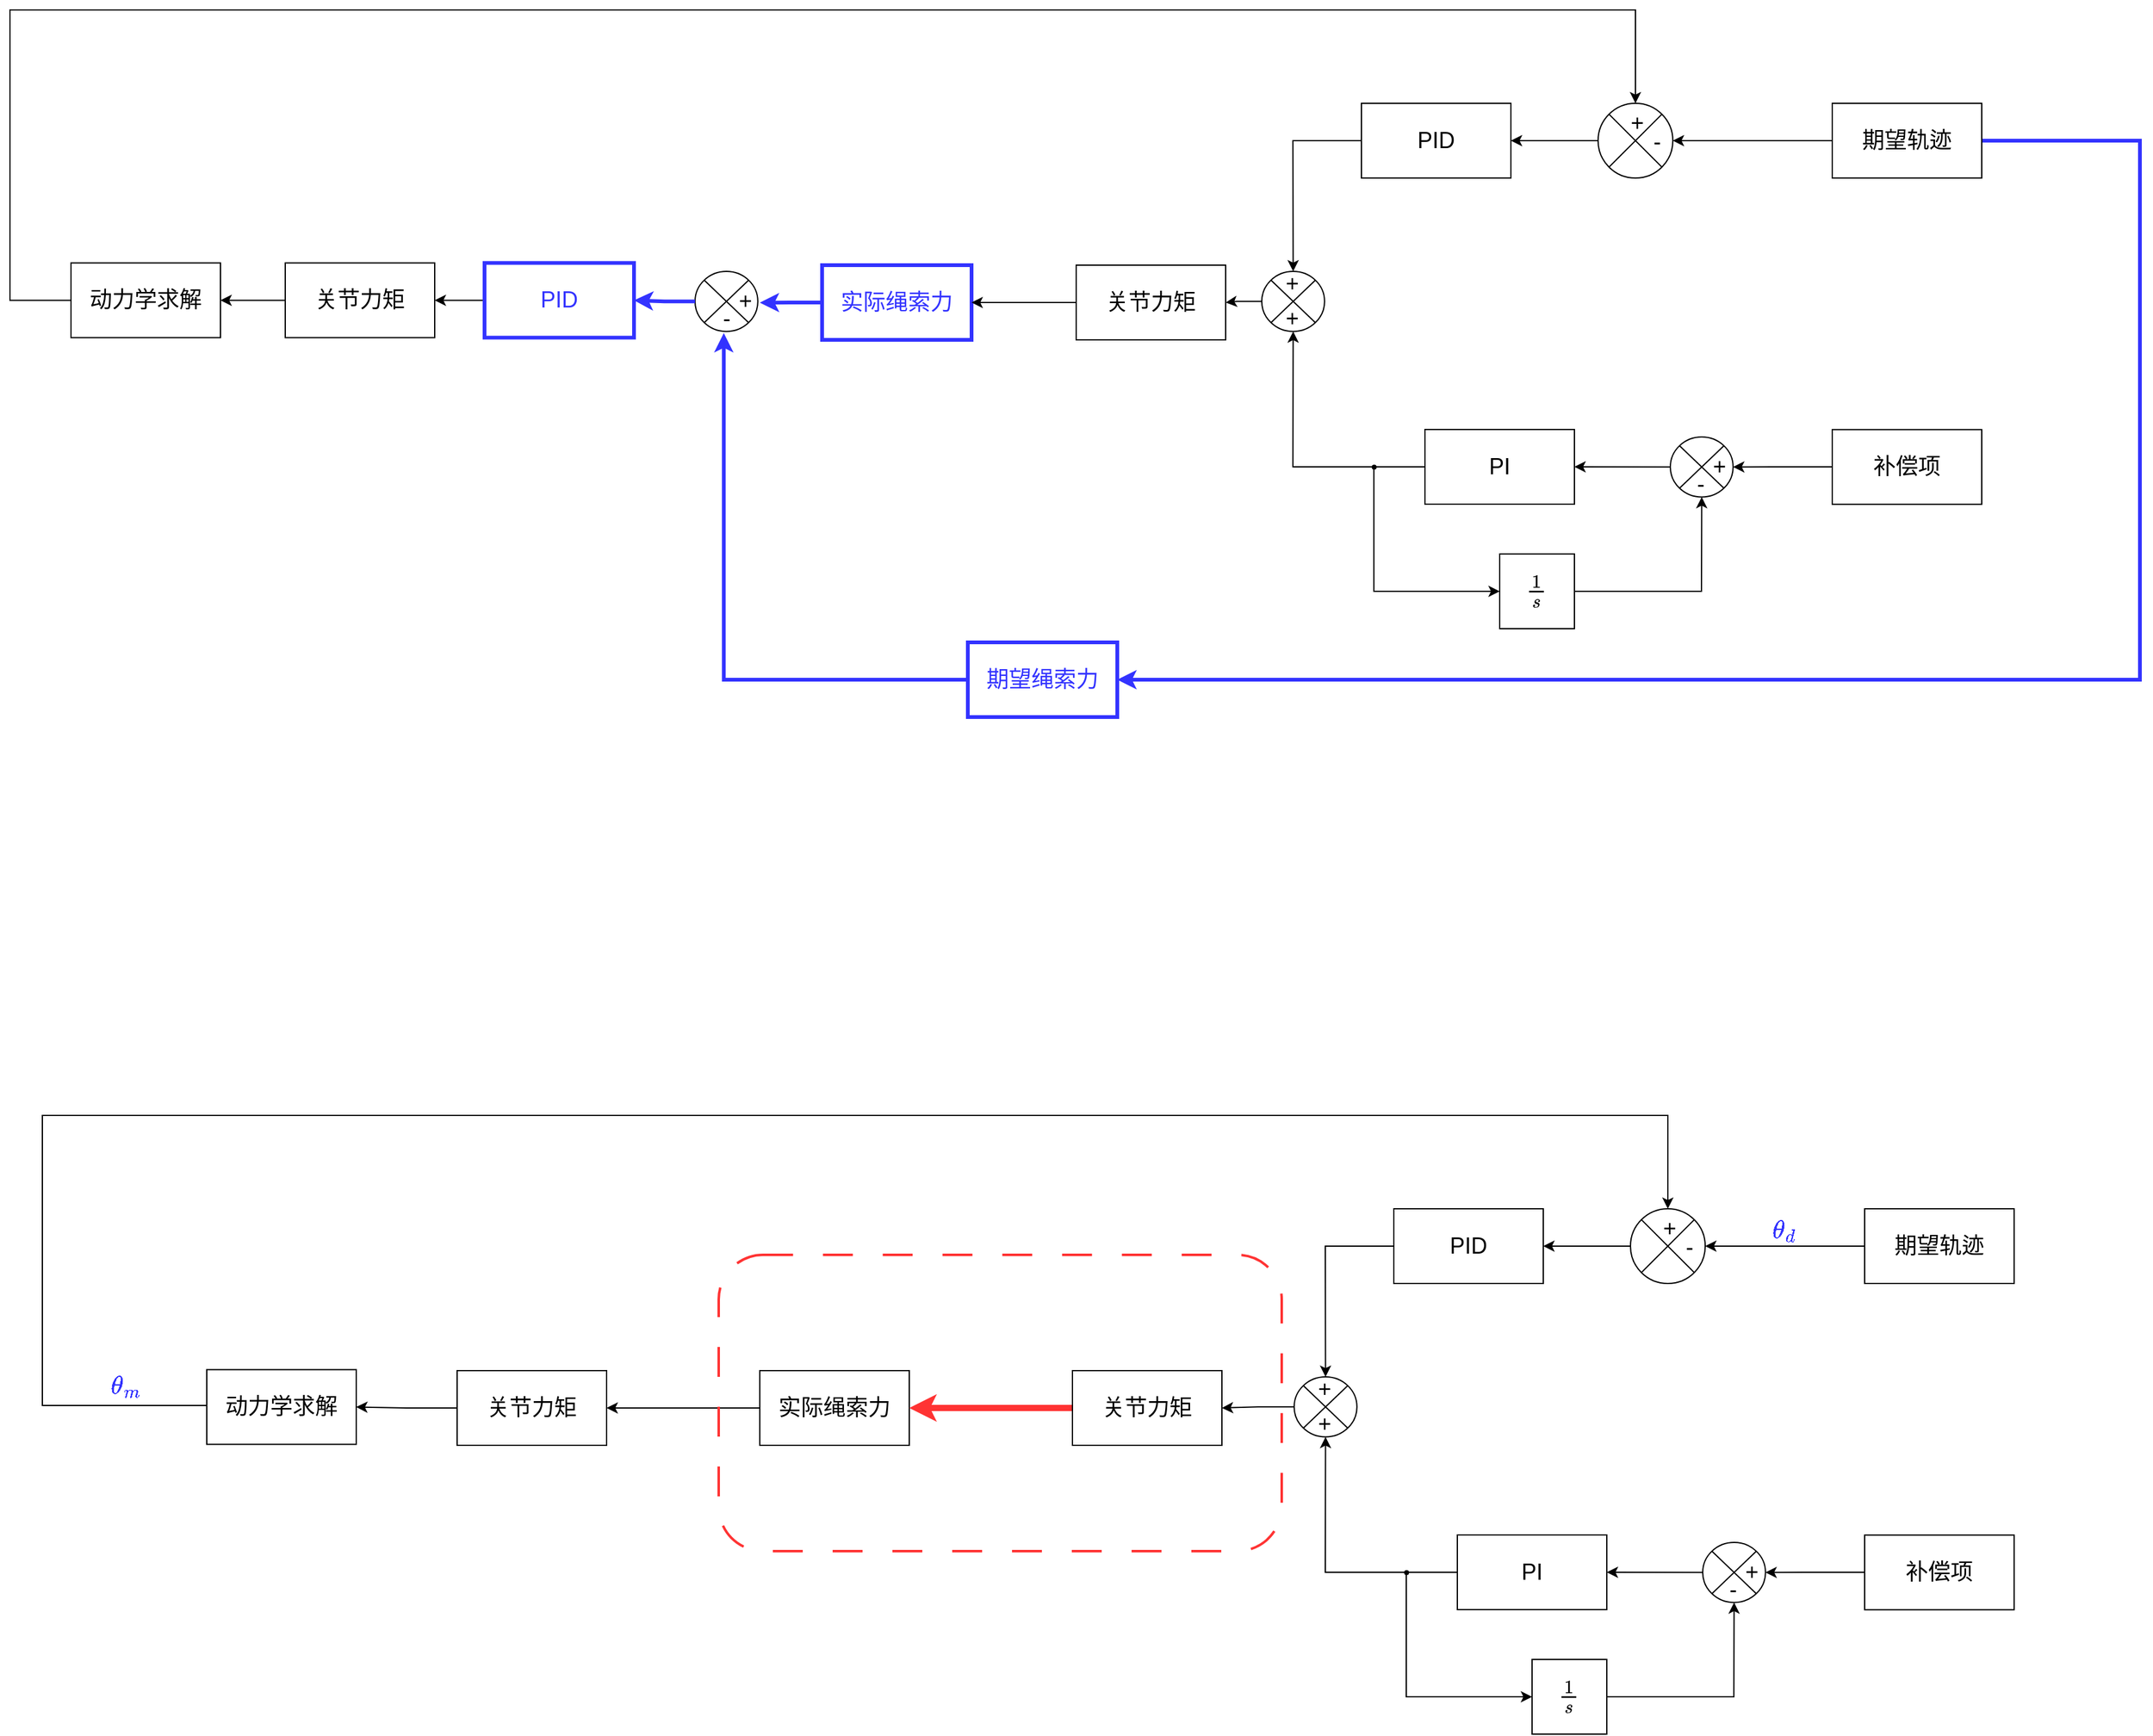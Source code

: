 <mxfile version="20.8.10" type="device"><diagram name="第 1 页" id="jmLpz-qUE9kTJS6fZoGb"><mxGraphModel dx="1982" dy="2177" grid="0" gridSize="10" guides="1" tooltips="1" connect="1" arrows="1" fold="1" page="0" pageScale="1" pageWidth="1654" pageHeight="1169" math="1" shadow="0"><root><mxCell id="0"/><mxCell id="1" parent="0"/><mxCell id="cVwYj4bL64nmOXNHaPAQ-2" value="补偿项" style="whiteSpace=wrap;html=1;fontSize=18;labelBackgroundColor=none;labelBorderColor=none;direction=east;" vertex="1" parent="1"><mxGeometry x="1960" y="642.11" width="120" height="60" as="geometry"/></mxCell><mxCell id="cVwYj4bL64nmOXNHaPAQ-5" value="PI" style="whiteSpace=wrap;html=1;fontSize=18;labelBackgroundColor=none;labelBorderColor=none;strokeOpacity=100;fillOpacity=100;direction=east;" vertex="1" parent="1"><mxGeometry x="1633" y="642" width="120" height="60" as="geometry"/></mxCell><mxCell id="cVwYj4bL64nmOXNHaPAQ-7" value="&lt;svg style=&quot;vertical-align: -0.797ex;&quot; xmlns:xlink=&quot;http://www.w3.org/1999/xlink&quot; viewBox=&quot;0 -864.9 793.6 1217&quot; role=&quot;img&quot; height=&quot;2.753ex&quot; width=&quot;1.795ex&quot; xmlns=&quot;http://www.w3.org/2000/svg&quot;&gt;&lt;defs&gt;&lt;path d=&quot;M213 578L200 573Q186 568 160 563T102 556H83V602H102Q149 604 189 617T245 641T273 663Q275 666 285 666Q294 666 302 660V361L303 61Q310 54 315 52T339 48T401 46H427V0H416Q395 3 257 3Q121 3 100 0H88V46H114Q136 46 152 46T177 47T193 50T201 52T207 57T213 61V578Z&quot; id=&quot;MJX-2-TEX-N-31&quot;&gt;&lt;/path&gt;&lt;path d=&quot;M131 289Q131 321 147 354T203 415T300 442Q362 442 390 415T419 355Q419 323 402 308T364 292Q351 292 340 300T328 326Q328 342 337 354T354 372T367 378Q368 378 368 379Q368 382 361 388T336 399T297 405Q249 405 227 379T204 326Q204 301 223 291T278 274T330 259Q396 230 396 163Q396 135 385 107T352 51T289 7T195 -10Q118 -10 86 19T53 87Q53 126 74 143T118 160Q133 160 146 151T160 120Q160 94 142 76T111 58Q109 57 108 57T107 55Q108 52 115 47T146 34T201 27Q237 27 263 38T301 66T318 97T323 122Q323 150 302 164T254 181T195 196T148 231Q131 256 131 289Z&quot; id=&quot;MJX-2-TEX-I-1D460&quot;&gt;&lt;/path&gt;&lt;/defs&gt;&lt;g transform=&quot;scale(1,-1)&quot; stroke-width=&quot;0&quot; fill=&quot;currentColor&quot; stroke=&quot;currentColor&quot;&gt;&lt;g data-mml-node=&quot;math&quot;&gt;&lt;g data-mml-node=&quot;mfrac&quot;&gt;&lt;g transform=&quot;translate(220,394) scale(0.707)&quot; data-mml-node=&quot;mn&quot;&gt;&lt;use xlink:href=&quot;#MJX-2-TEX-N-31&quot; data-c=&quot;31&quot;&gt;&lt;/use&gt;&lt;/g&gt;&lt;g transform=&quot;translate(231,-345) scale(0.707)&quot; data-mml-node=&quot;mi&quot;&gt;&lt;use xlink:href=&quot;#MJX-2-TEX-I-1D460&quot; data-c=&quot;1D460&quot;&gt;&lt;/use&gt;&lt;/g&gt;&lt;rect y=&quot;220&quot; x=&quot;120&quot; height=&quot;60&quot; width=&quot;553.6&quot;&gt;&lt;/rect&gt;&lt;/g&gt;&lt;/g&gt;&lt;/g&gt;&lt;/svg&gt;" style="whiteSpace=wrap;html=1;fontSize=18;labelBackgroundColor=none;labelBorderColor=none;strokeOpacity=100;fillOpacity=100;direction=east;" vertex="1" parent="1"><mxGeometry x="1693" y="742" width="60" height="60" as="geometry"/></mxCell><mxCell id="cVwYj4bL64nmOXNHaPAQ-9" style="edgeStyle=none;rounded=0;jumpStyle=arc;orthogonalLoop=1;jettySize=auto;html=1;entryX=0;entryY=0.5;entryDx=0;entryDy=0;strokeColor=default;fontSize=18;endArrow=classic;endFill=1;endSize=6;exitX=0.532;exitY=0.574;exitDx=0;exitDy=0;exitPerimeter=0;" edge="1" parent="1" source="cVwYj4bL64nmOXNHaPAQ-10" target="cVwYj4bL64nmOXNHaPAQ-7"><mxGeometry relative="1" as="geometry"><mxPoint x="1713" y="672" as="sourcePoint"/><Array as="points"><mxPoint x="1592" y="772"/></Array></mxGeometry></mxCell><mxCell id="cVwYj4bL64nmOXNHaPAQ-10" value="" style="shape=waypoint;sketch=0;fillStyle=solid;size=6;pointerEvents=1;points=[];fillColor=none;resizable=0;rotatable=0;perimeter=centerPerimeter;snapToPoint=1;labelBackgroundColor=none;labelBorderColor=none;strokeWidth=0;fontSize=18;" vertex="1" parent="1"><mxGeometry x="1572" y="652" width="40" height="40" as="geometry"/></mxCell><mxCell id="cVwYj4bL64nmOXNHaPAQ-11" value="" style="edgeStyle=none;rounded=0;jumpStyle=arc;orthogonalLoop=1;jettySize=auto;html=1;strokeColor=default;fontSize=18;endArrow=none;endFill=1;endSize=6;exitX=0;exitY=0.5;exitDx=0;exitDy=0;" edge="1" parent="1" source="cVwYj4bL64nmOXNHaPAQ-5" target="cVwYj4bL64nmOXNHaPAQ-10"><mxGeometry relative="1" as="geometry"><mxPoint x="1793" y="672" as="sourcePoint"/><mxPoint x="1653" y="582" as="targetPoint"/><Array as="points"/></mxGeometry></mxCell><mxCell id="cVwYj4bL64nmOXNHaPAQ-13" value="PID" style="whiteSpace=wrap;html=1;fontSize=18;labelBackgroundColor=none;labelBorderColor=none;strokeOpacity=100;fillOpacity=100;direction=east;" vertex="1" parent="1"><mxGeometry x="1582" y="380" width="120" height="60" as="geometry"/></mxCell><mxCell id="cVwYj4bL64nmOXNHaPAQ-14" value="" style="edgeStyle=none;rounded=0;jumpStyle=arc;orthogonalLoop=1;jettySize=auto;html=1;strokeColor=default;fontSize=18;endArrow=classic;endFill=1;endSize=6;" edge="1" parent="1" source="cVwYj4bL64nmOXNHaPAQ-15" target="cVwYj4bL64nmOXNHaPAQ-17"><mxGeometry relative="1" as="geometry"><Array as="points"><mxPoint x="1890" y="410"/></Array></mxGeometry></mxCell><mxCell id="cVwYj4bL64nmOXNHaPAQ-15" value="期望轨迹" style="rounded=0;whiteSpace=wrap;html=1;labelBackgroundColor=none;labelBorderColor=none;fontSize=18;strokeOpacity=100;fillOpacity=100;direction=east;" vertex="1" parent="1"><mxGeometry x="1960" y="380" width="120" height="60" as="geometry"/></mxCell><mxCell id="cVwYj4bL64nmOXNHaPAQ-16" value="" style="edgeStyle=none;rounded=0;jumpStyle=arc;orthogonalLoop=1;jettySize=auto;html=1;strokeColor=default;fontSize=18;endArrow=classic;endFill=1;endSize=6;" edge="1" parent="1" source="cVwYj4bL64nmOXNHaPAQ-17" target="cVwYj4bL64nmOXNHaPAQ-13"><mxGeometry relative="1" as="geometry"/></mxCell><mxCell id="cVwYj4bL64nmOXNHaPAQ-17" value="" style="shape=sumEllipse;perimeter=ellipsePerimeter;whiteSpace=wrap;html=1;backgroundOutline=1;labelBackgroundColor=none;labelBorderColor=none;fontSize=18;strokeOpacity=100;fillOpacity=100;direction=east;" vertex="1" parent="1"><mxGeometry x="1772" y="380" width="60" height="60" as="geometry"/></mxCell><mxCell id="cVwYj4bL64nmOXNHaPAQ-56" style="edgeStyle=orthogonalEdgeStyle;rounded=0;orthogonalLoop=1;jettySize=auto;html=1;entryX=0.5;entryY=0;entryDx=0;entryDy=0;" edge="1" parent="1" source="cVwYj4bL64nmOXNHaPAQ-18" target="cVwYj4bL64nmOXNHaPAQ-17"><mxGeometry relative="1" as="geometry"><Array as="points"><mxPoint x="497" y="538"/><mxPoint x="497" y="305"/><mxPoint x="1802" y="305"/></Array></mxGeometry></mxCell><mxCell id="cVwYj4bL64nmOXNHaPAQ-18" value="动力学求解" style="whiteSpace=wrap;html=1;fontSize=18;labelBackgroundColor=none;labelBorderColor=none;direction=east;" vertex="1" parent="1"><mxGeometry x="629" y="509.22" width="120" height="60" as="geometry"/></mxCell><mxCell id="cVwYj4bL64nmOXNHaPAQ-19" value="" style="group;direction=east;" vertex="1" connectable="0" parent="1"><mxGeometry x="1504" y="515" width="50.003" height="50" as="geometry"/></mxCell><mxCell id="cVwYj4bL64nmOXNHaPAQ-20" value="" style="group;direction=east;" vertex="1" connectable="0" parent="cVwYj4bL64nmOXNHaPAQ-19"><mxGeometry x="-2" y="-0.005" width="50.403" height="48.234" as="geometry"/></mxCell><mxCell id="cVwYj4bL64nmOXNHaPAQ-21" value="" style="shape=sumEllipse;perimeter=ellipsePerimeter;whiteSpace=wrap;html=1;backgroundOutline=1;labelBackgroundColor=none;labelBorderColor=none;fontSize=18;strokeOpacity=100;fillOpacity=100;direction=east;" vertex="1" parent="cVwYj4bL64nmOXNHaPAQ-20"><mxGeometry y="0.005" width="50.403" height="48.229" as="geometry"/></mxCell><mxCell id="cVwYj4bL64nmOXNHaPAQ-22" value="+" style="text;html=1;align=center;verticalAlign=middle;resizable=0;points=[];autosize=1;strokeColor=none;fillColor=none;fontSize=18;spacing=-5;strokeWidth=0;imageWidth=24;arcSize=1;strokeOpacity=10;resizeWidth=0;resizeHeight=0;" vertex="1" parent="cVwYj4bL64nmOXNHaPAQ-20"><mxGeometry x="14.204" y="28.23" width="20" height="20" as="geometry"/></mxCell><mxCell id="cVwYj4bL64nmOXNHaPAQ-23" value="+" style="text;html=1;align=center;verticalAlign=middle;resizable=0;points=[];autosize=1;strokeColor=none;fillColor=none;fontSize=18;spacing=-4;" vertex="1" parent="cVwYj4bL64nmOXNHaPAQ-20"><mxGeometry x="14.204" width="20" height="20" as="geometry"/></mxCell><mxCell id="cVwYj4bL64nmOXNHaPAQ-24" value="" style="group;direction=east;" vertex="1" connectable="0" parent="1"><mxGeometry x="1832" y="648" width="50.003" height="50" as="geometry"/></mxCell><mxCell id="cVwYj4bL64nmOXNHaPAQ-25" value="" style="group;direction=east;" vertex="1" connectable="0" parent="cVwYj4bL64nmOXNHaPAQ-24"><mxGeometry x="-2" y="-0.005" width="50.403" height="48.234" as="geometry"/></mxCell><mxCell id="cVwYj4bL64nmOXNHaPAQ-26" value="" style="shape=sumEllipse;perimeter=ellipsePerimeter;whiteSpace=wrap;html=1;backgroundOutline=1;labelBackgroundColor=none;labelBorderColor=none;fontSize=18;strokeOpacity=100;fillOpacity=100;direction=east;" vertex="1" parent="cVwYj4bL64nmOXNHaPAQ-25"><mxGeometry y="0.005" width="50.403" height="48.229" as="geometry"/></mxCell><mxCell id="cVwYj4bL64nmOXNHaPAQ-27" value="-" style="text;html=1;align=center;verticalAlign=middle;resizable=0;points=[];autosize=1;strokeColor=none;fillColor=none;fontSize=18;spacing=-5;strokeWidth=0;imageWidth=24;arcSize=1;strokeOpacity=10;resizeWidth=0;resizeHeight=0;" vertex="1" parent="cVwYj4bL64nmOXNHaPAQ-25"><mxGeometry x="14.204" y="28.23" width="20" height="20" as="geometry"/></mxCell><mxCell id="cVwYj4bL64nmOXNHaPAQ-28" value="+" style="text;html=1;align=center;verticalAlign=middle;resizable=0;points=[];autosize=1;strokeColor=none;fillColor=none;fontSize=18;spacing=-4;" vertex="1" parent="cVwYj4bL64nmOXNHaPAQ-25"><mxGeometry x="29.404" y="14.12" width="20" height="20" as="geometry"/></mxCell><mxCell id="cVwYj4bL64nmOXNHaPAQ-1" value="" style="edgeStyle=none;rounded=0;orthogonalLoop=1;jettySize=auto;html=1;strokeColor=default;fontSize=18;endArrow=classic;endFill=1;endSize=6;entryX=1;entryY=0.5;entryDx=0;entryDy=0;" edge="1" parent="1" source="cVwYj4bL64nmOXNHaPAQ-2" target="cVwYj4bL64nmOXNHaPAQ-26"><mxGeometry relative="1" as="geometry"><mxPoint x="2022" y="682" as="targetPoint"/><Array as="points"><mxPoint x="1912" y="672"/></Array></mxGeometry></mxCell><mxCell id="cVwYj4bL64nmOXNHaPAQ-4" style="edgeStyle=none;rounded=0;jumpStyle=arc;orthogonalLoop=1;jettySize=auto;html=1;strokeColor=default;fontSize=18;endArrow=classic;endFill=1;endSize=6;startArrow=none;entryX=0.5;entryY=1;entryDx=0;entryDy=0;" edge="1" parent="1" source="cVwYj4bL64nmOXNHaPAQ-10" target="cVwYj4bL64nmOXNHaPAQ-21"><mxGeometry relative="1" as="geometry"><Array as="points"><mxPoint x="1527" y="672"/></Array><mxPoint x="1530" y="572" as="targetPoint"/></mxGeometry></mxCell><mxCell id="cVwYj4bL64nmOXNHaPAQ-6" style="edgeStyle=none;rounded=0;jumpStyle=arc;orthogonalLoop=1;jettySize=auto;html=1;strokeColor=default;fontSize=18;endArrow=classic;endFill=1;endSize=6;entryX=0.5;entryY=1;entryDx=0;entryDy=0;" edge="1" parent="1" source="cVwYj4bL64nmOXNHaPAQ-7" target="cVwYj4bL64nmOXNHaPAQ-26"><mxGeometry relative="1" as="geometry"><mxPoint x="1982" y="702" as="targetPoint"/><Array as="points"><mxPoint x="1855" y="772"/></Array></mxGeometry></mxCell><mxCell id="cVwYj4bL64nmOXNHaPAQ-12" style="edgeStyle=none;rounded=0;jumpStyle=arc;orthogonalLoop=1;jettySize=auto;html=1;entryX=0.5;entryY=0;entryDx=0;entryDy=0;strokeColor=default;fontSize=18;endArrow=classic;endFill=1;endSize=6;exitX=0;exitY=0.5;exitDx=0;exitDy=0;" edge="1" parent="1" source="cVwYj4bL64nmOXNHaPAQ-13" target="cVwYj4bL64nmOXNHaPAQ-21"><mxGeometry relative="1" as="geometry"><Array as="points"><mxPoint x="1527" y="410"/></Array><mxPoint x="1530" y="512" as="targetPoint"/></mxGeometry></mxCell><mxCell id="cVwYj4bL64nmOXNHaPAQ-3" value="" style="edgeStyle=none;rounded=0;orthogonalLoop=1;jettySize=auto;html=1;strokeColor=default;fontSize=18;endArrow=classic;endFill=1;endSize=6;entryX=1;entryY=0.5;entryDx=0;entryDy=0;exitX=0;exitY=0.5;exitDx=0;exitDy=0;" edge="1" parent="1" source="cVwYj4bL64nmOXNHaPAQ-26" target="cVwYj4bL64nmOXNHaPAQ-5"><mxGeometry relative="1" as="geometry"><mxPoint x="1993" y="672" as="targetPoint"/><mxPoint x="1963" y="672" as="sourcePoint"/></mxGeometry></mxCell><mxCell id="cVwYj4bL64nmOXNHaPAQ-121" style="edgeStyle=orthogonalEdgeStyle;rounded=0;orthogonalLoop=1;jettySize=auto;html=1;entryX=1;entryY=0.5;entryDx=0;entryDy=0;strokeColor=#000000;strokeWidth=1;fontColor=#3333FF;" edge="1" parent="1" source="cVwYj4bL64nmOXNHaPAQ-33" target="cVwYj4bL64nmOXNHaPAQ-45"><mxGeometry relative="1" as="geometry"/></mxCell><mxCell id="cVwYj4bL64nmOXNHaPAQ-33" value="实际绳索力" style="whiteSpace=wrap;html=1;fontSize=18;labelBackgroundColor=none;labelBorderColor=none;" vertex="1" parent="1"><mxGeometry x="1072.998" y="510.005" width="120" height="60" as="geometry"/></mxCell><mxCell id="cVwYj4bL64nmOXNHaPAQ-47" style="edgeStyle=orthogonalEdgeStyle;rounded=0;orthogonalLoop=1;jettySize=auto;html=1;exitX=0;exitY=0.5;exitDx=0;exitDy=0;entryX=1;entryY=0.5;entryDx=0;entryDy=0;" edge="1" parent="1" source="cVwYj4bL64nmOXNHaPAQ-45" target="cVwYj4bL64nmOXNHaPAQ-18"><mxGeometry relative="1" as="geometry"/></mxCell><mxCell id="cVwYj4bL64nmOXNHaPAQ-45" value="关节力矩" style="whiteSpace=wrap;html=1;fontSize=18;labelBackgroundColor=none;labelBorderColor=none;" vertex="1" parent="1"><mxGeometry x="830" y="510" width="120" height="60" as="geometry"/></mxCell><mxCell id="cVwYj4bL64nmOXNHaPAQ-58" value="-" style="text;html=1;align=center;verticalAlign=middle;resizable=0;points=[];autosize=1;strokeColor=none;fillColor=none;fontSize=18;spacing=-4;" vertex="1" parent="1"><mxGeometry x="1809.004" y="400.995" width="20" height="20" as="geometry"/></mxCell><mxCell id="cVwYj4bL64nmOXNHaPAQ-59" value="+" style="text;html=1;align=center;verticalAlign=middle;resizable=0;points=[];autosize=1;strokeColor=none;fillColor=none;fontSize=18;spacing=-4;" vertex="1" parent="1"><mxGeometry x="1794.004" y="384.995" width="17" height="22" as="geometry"/></mxCell><mxCell id="cVwYj4bL64nmOXNHaPAQ-62" style="edgeStyle=orthogonalEdgeStyle;rounded=0;orthogonalLoop=1;jettySize=auto;html=1;exitX=0;exitY=0.5;exitDx=0;exitDy=0;entryX=1;entryY=0.5;entryDx=0;entryDy=0;strokeColor=#FF3333;strokeWidth=5;" edge="1" parent="1" source="cVwYj4bL64nmOXNHaPAQ-60" target="cVwYj4bL64nmOXNHaPAQ-33"><mxGeometry relative="1" as="geometry"/></mxCell><mxCell id="cVwYj4bL64nmOXNHaPAQ-60" value="关节力矩" style="whiteSpace=wrap;html=1;fontSize=18;labelBackgroundColor=none;labelBorderColor=none;" vertex="1" parent="1"><mxGeometry x="1323.998" y="510.005" width="120" height="60" as="geometry"/></mxCell><mxCell id="cVwYj4bL64nmOXNHaPAQ-61" value="" style="edgeStyle=orthogonalEdgeStyle;rounded=0;orthogonalLoop=1;jettySize=auto;html=1;" edge="1" parent="1" source="cVwYj4bL64nmOXNHaPAQ-21" target="cVwYj4bL64nmOXNHaPAQ-60"><mxGeometry relative="1" as="geometry"/></mxCell><mxCell id="cVwYj4bL64nmOXNHaPAQ-67" value="" style="rounded=1;whiteSpace=wrap;html=1;fillColor=none;dashed=1;dashPattern=12 12;strokeColor=#FF3333;strokeWidth=2;" vertex="1" parent="1"><mxGeometry x="1040" y="417" width="452" height="238" as="geometry"/></mxCell><mxCell id="cVwYj4bL64nmOXNHaPAQ-69" value="补偿项" style="whiteSpace=wrap;html=1;fontSize=18;labelBackgroundColor=none;labelBorderColor=none;direction=east;" vertex="1" parent="1"><mxGeometry x="1934" y="-245.89" width="120" height="60" as="geometry"/></mxCell><mxCell id="cVwYj4bL64nmOXNHaPAQ-70" value="PI" style="whiteSpace=wrap;html=1;fontSize=18;labelBackgroundColor=none;labelBorderColor=none;strokeOpacity=100;fillOpacity=100;direction=east;" vertex="1" parent="1"><mxGeometry x="1607" y="-246" width="120" height="60" as="geometry"/></mxCell><mxCell id="cVwYj4bL64nmOXNHaPAQ-71" value="&lt;svg style=&quot;vertical-align: -0.797ex;&quot; xmlns:xlink=&quot;http://www.w3.org/1999/xlink&quot; viewBox=&quot;0 -864.9 793.6 1217&quot; role=&quot;img&quot; height=&quot;2.753ex&quot; width=&quot;1.795ex&quot; xmlns=&quot;http://www.w3.org/2000/svg&quot;&gt;&lt;defs&gt;&lt;path d=&quot;M213 578L200 573Q186 568 160 563T102 556H83V602H102Q149 604 189 617T245 641T273 663Q275 666 285 666Q294 666 302 660V361L303 61Q310 54 315 52T339 48T401 46H427V0H416Q395 3 257 3Q121 3 100 0H88V46H114Q136 46 152 46T177 47T193 50T201 52T207 57T213 61V578Z&quot; id=&quot;MJX-2-TEX-N-31&quot;&gt;&lt;/path&gt;&lt;path d=&quot;M131 289Q131 321 147 354T203 415T300 442Q362 442 390 415T419 355Q419 323 402 308T364 292Q351 292 340 300T328 326Q328 342 337 354T354 372T367 378Q368 378 368 379Q368 382 361 388T336 399T297 405Q249 405 227 379T204 326Q204 301 223 291T278 274T330 259Q396 230 396 163Q396 135 385 107T352 51T289 7T195 -10Q118 -10 86 19T53 87Q53 126 74 143T118 160Q133 160 146 151T160 120Q160 94 142 76T111 58Q109 57 108 57T107 55Q108 52 115 47T146 34T201 27Q237 27 263 38T301 66T318 97T323 122Q323 150 302 164T254 181T195 196T148 231Q131 256 131 289Z&quot; id=&quot;MJX-2-TEX-I-1D460&quot;&gt;&lt;/path&gt;&lt;/defs&gt;&lt;g transform=&quot;scale(1,-1)&quot; stroke-width=&quot;0&quot; fill=&quot;currentColor&quot; stroke=&quot;currentColor&quot;&gt;&lt;g data-mml-node=&quot;math&quot;&gt;&lt;g data-mml-node=&quot;mfrac&quot;&gt;&lt;g transform=&quot;translate(220,394) scale(0.707)&quot; data-mml-node=&quot;mn&quot;&gt;&lt;use xlink:href=&quot;#MJX-2-TEX-N-31&quot; data-c=&quot;31&quot;&gt;&lt;/use&gt;&lt;/g&gt;&lt;g transform=&quot;translate(231,-345) scale(0.707)&quot; data-mml-node=&quot;mi&quot;&gt;&lt;use xlink:href=&quot;#MJX-2-TEX-I-1D460&quot; data-c=&quot;1D460&quot;&gt;&lt;/use&gt;&lt;/g&gt;&lt;rect y=&quot;220&quot; x=&quot;120&quot; height=&quot;60&quot; width=&quot;553.6&quot;&gt;&lt;/rect&gt;&lt;/g&gt;&lt;/g&gt;&lt;/g&gt;&lt;/svg&gt;" style="whiteSpace=wrap;html=1;fontSize=18;labelBackgroundColor=none;labelBorderColor=none;strokeOpacity=100;fillOpacity=100;direction=east;" vertex="1" parent="1"><mxGeometry x="1667" y="-146" width="60" height="60" as="geometry"/></mxCell><mxCell id="cVwYj4bL64nmOXNHaPAQ-72" style="edgeStyle=none;rounded=0;jumpStyle=arc;orthogonalLoop=1;jettySize=auto;html=1;entryX=0;entryY=0.5;entryDx=0;entryDy=0;strokeColor=default;fontSize=18;endArrow=classic;endFill=1;endSize=6;exitX=0.532;exitY=0.574;exitDx=0;exitDy=0;exitPerimeter=0;" edge="1" parent="1" source="cVwYj4bL64nmOXNHaPAQ-73" target="cVwYj4bL64nmOXNHaPAQ-71"><mxGeometry relative="1" as="geometry"><mxPoint x="1687" y="-216" as="sourcePoint"/><Array as="points"><mxPoint x="1566" y="-116"/></Array></mxGeometry></mxCell><mxCell id="cVwYj4bL64nmOXNHaPAQ-73" value="" style="shape=waypoint;sketch=0;fillStyle=solid;size=6;pointerEvents=1;points=[];fillColor=none;resizable=0;rotatable=0;perimeter=centerPerimeter;snapToPoint=1;labelBackgroundColor=none;labelBorderColor=none;strokeWidth=0;fontSize=18;" vertex="1" parent="1"><mxGeometry x="1546" y="-236" width="40" height="40" as="geometry"/></mxCell><mxCell id="cVwYj4bL64nmOXNHaPAQ-74" value="" style="edgeStyle=none;rounded=0;jumpStyle=arc;orthogonalLoop=1;jettySize=auto;html=1;strokeColor=default;fontSize=18;endArrow=none;endFill=1;endSize=6;exitX=0;exitY=0.5;exitDx=0;exitDy=0;" edge="1" parent="1" source="cVwYj4bL64nmOXNHaPAQ-70" target="cVwYj4bL64nmOXNHaPAQ-73"><mxGeometry relative="1" as="geometry"><mxPoint x="1767" y="-216" as="sourcePoint"/><mxPoint x="1627" y="-306" as="targetPoint"/><Array as="points"/></mxGeometry></mxCell><mxCell id="cVwYj4bL64nmOXNHaPAQ-75" value="PID" style="whiteSpace=wrap;html=1;fontSize=18;labelBackgroundColor=none;labelBorderColor=none;strokeOpacity=100;fillOpacity=100;direction=east;" vertex="1" parent="1"><mxGeometry x="1556" y="-508" width="120" height="60" as="geometry"/></mxCell><mxCell id="cVwYj4bL64nmOXNHaPAQ-76" value="" style="edgeStyle=none;rounded=0;jumpStyle=arc;orthogonalLoop=1;jettySize=auto;html=1;strokeColor=default;fontSize=18;endArrow=classic;endFill=1;endSize=6;" edge="1" parent="1" source="cVwYj4bL64nmOXNHaPAQ-78" target="cVwYj4bL64nmOXNHaPAQ-80"><mxGeometry relative="1" as="geometry"><Array as="points"><mxPoint x="1864" y="-478"/></Array></mxGeometry></mxCell><mxCell id="cVwYj4bL64nmOXNHaPAQ-77" style="edgeStyle=orthogonalEdgeStyle;rounded=0;orthogonalLoop=1;jettySize=auto;html=1;entryX=1;entryY=0.5;entryDx=0;entryDy=0;strokeColor=#3333FF;strokeWidth=3;fontColor=#3333FF;" edge="1" parent="1" source="cVwYj4bL64nmOXNHaPAQ-78" target="cVwYj4bL64nmOXNHaPAQ-101"><mxGeometry relative="1" as="geometry"><Array as="points"><mxPoint x="2181" y="-478"/><mxPoint x="2181" y="-45"/></Array></mxGeometry></mxCell><mxCell id="cVwYj4bL64nmOXNHaPAQ-78" value="期望轨迹" style="rounded=0;whiteSpace=wrap;html=1;labelBackgroundColor=none;labelBorderColor=none;fontSize=18;strokeOpacity=100;fillOpacity=100;direction=east;" vertex="1" parent="1"><mxGeometry x="1934" y="-508" width="120" height="60" as="geometry"/></mxCell><mxCell id="cVwYj4bL64nmOXNHaPAQ-79" value="" style="edgeStyle=none;rounded=0;jumpStyle=arc;orthogonalLoop=1;jettySize=auto;html=1;strokeColor=default;fontSize=18;endArrow=classic;endFill=1;endSize=6;" edge="1" parent="1" source="cVwYj4bL64nmOXNHaPAQ-80" target="cVwYj4bL64nmOXNHaPAQ-75"><mxGeometry relative="1" as="geometry"/></mxCell><mxCell id="cVwYj4bL64nmOXNHaPAQ-80" value="" style="shape=sumEllipse;perimeter=ellipsePerimeter;whiteSpace=wrap;html=1;backgroundOutline=1;labelBackgroundColor=none;labelBorderColor=none;fontSize=18;strokeOpacity=100;fillOpacity=100;direction=east;" vertex="1" parent="1"><mxGeometry x="1746" y="-508" width="60" height="60" as="geometry"/></mxCell><mxCell id="cVwYj4bL64nmOXNHaPAQ-81" style="edgeStyle=orthogonalEdgeStyle;rounded=0;orthogonalLoop=1;jettySize=auto;html=1;entryX=0.5;entryY=0;entryDx=0;entryDy=0;" edge="1" parent="1" source="cVwYj4bL64nmOXNHaPAQ-82" target="cVwYj4bL64nmOXNHaPAQ-80"><mxGeometry relative="1" as="geometry"><Array as="points"><mxPoint x="471" y="-350"/><mxPoint x="471" y="-583"/><mxPoint x="1776" y="-583"/></Array></mxGeometry></mxCell><mxCell id="cVwYj4bL64nmOXNHaPAQ-82" value="动力学求解" style="whiteSpace=wrap;html=1;fontSize=18;labelBackgroundColor=none;labelBorderColor=none;direction=east;" vertex="1" parent="1"><mxGeometry x="520" y="-379.78" width="120" height="60" as="geometry"/></mxCell><mxCell id="cVwYj4bL64nmOXNHaPAQ-83" value="" style="group;direction=east;" vertex="1" connectable="0" parent="1"><mxGeometry x="1478" y="-373" width="50.003" height="50" as="geometry"/></mxCell><mxCell id="cVwYj4bL64nmOXNHaPAQ-84" value="" style="group;direction=east;" vertex="1" connectable="0" parent="cVwYj4bL64nmOXNHaPAQ-83"><mxGeometry x="-2" y="-0.005" width="50.403" height="48.234" as="geometry"/></mxCell><mxCell id="cVwYj4bL64nmOXNHaPAQ-85" value="" style="shape=sumEllipse;perimeter=ellipsePerimeter;whiteSpace=wrap;html=1;backgroundOutline=1;labelBackgroundColor=none;labelBorderColor=none;fontSize=18;strokeOpacity=100;fillOpacity=100;direction=east;" vertex="1" parent="cVwYj4bL64nmOXNHaPAQ-84"><mxGeometry y="0.005" width="50.403" height="48.229" as="geometry"/></mxCell><mxCell id="cVwYj4bL64nmOXNHaPAQ-86" value="+" style="text;html=1;align=center;verticalAlign=middle;resizable=0;points=[];autosize=1;strokeColor=none;fillColor=none;fontSize=18;spacing=-5;strokeWidth=0;imageWidth=24;arcSize=1;strokeOpacity=10;resizeWidth=0;resizeHeight=0;" vertex="1" parent="cVwYj4bL64nmOXNHaPAQ-84"><mxGeometry x="14.204" y="28.23" width="20" height="20" as="geometry"/></mxCell><mxCell id="cVwYj4bL64nmOXNHaPAQ-87" value="+" style="text;html=1;align=center;verticalAlign=middle;resizable=0;points=[];autosize=1;strokeColor=none;fillColor=none;fontSize=18;spacing=-4;" vertex="1" parent="cVwYj4bL64nmOXNHaPAQ-84"><mxGeometry x="14.204" width="20" height="20" as="geometry"/></mxCell><mxCell id="cVwYj4bL64nmOXNHaPAQ-88" value="" style="group;direction=east;" vertex="1" connectable="0" parent="1"><mxGeometry x="1806" y="-240" width="50.003" height="50" as="geometry"/></mxCell><mxCell id="cVwYj4bL64nmOXNHaPAQ-89" value="" style="group;direction=east;" vertex="1" connectable="0" parent="cVwYj4bL64nmOXNHaPAQ-88"><mxGeometry x="-2" y="-0.005" width="50.403" height="48.234" as="geometry"/></mxCell><mxCell id="cVwYj4bL64nmOXNHaPAQ-90" value="" style="shape=sumEllipse;perimeter=ellipsePerimeter;whiteSpace=wrap;html=1;backgroundOutline=1;labelBackgroundColor=none;labelBorderColor=none;fontSize=18;strokeOpacity=100;fillOpacity=100;direction=east;" vertex="1" parent="cVwYj4bL64nmOXNHaPAQ-89"><mxGeometry y="0.005" width="50.403" height="48.229" as="geometry"/></mxCell><mxCell id="cVwYj4bL64nmOXNHaPAQ-91" value="-" style="text;html=1;align=center;verticalAlign=middle;resizable=0;points=[];autosize=1;strokeColor=none;fillColor=none;fontSize=18;spacing=-5;strokeWidth=0;imageWidth=24;arcSize=1;strokeOpacity=10;resizeWidth=0;resizeHeight=0;" vertex="1" parent="cVwYj4bL64nmOXNHaPAQ-89"><mxGeometry x="14.204" y="28.23" width="20" height="20" as="geometry"/></mxCell><mxCell id="cVwYj4bL64nmOXNHaPAQ-92" value="+" style="text;html=1;align=center;verticalAlign=middle;resizable=0;points=[];autosize=1;strokeColor=none;fillColor=none;fontSize=18;spacing=-4;" vertex="1" parent="cVwYj4bL64nmOXNHaPAQ-89"><mxGeometry x="29.404" y="14.12" width="20" height="20" as="geometry"/></mxCell><mxCell id="cVwYj4bL64nmOXNHaPAQ-93" value="" style="edgeStyle=none;rounded=0;orthogonalLoop=1;jettySize=auto;html=1;strokeColor=default;fontSize=18;endArrow=classic;endFill=1;endSize=6;entryX=1;entryY=0.5;entryDx=0;entryDy=0;" edge="1" parent="1" source="cVwYj4bL64nmOXNHaPAQ-69" target="cVwYj4bL64nmOXNHaPAQ-90"><mxGeometry relative="1" as="geometry"><mxPoint x="1996" y="-206" as="targetPoint"/><Array as="points"><mxPoint x="1886" y="-216"/></Array></mxGeometry></mxCell><mxCell id="cVwYj4bL64nmOXNHaPAQ-94" style="edgeStyle=none;rounded=0;jumpStyle=arc;orthogonalLoop=1;jettySize=auto;html=1;strokeColor=default;fontSize=18;endArrow=classic;endFill=1;endSize=6;startArrow=none;entryX=0.5;entryY=1;entryDx=0;entryDy=0;" edge="1" parent="1" source="cVwYj4bL64nmOXNHaPAQ-73" target="cVwYj4bL64nmOXNHaPAQ-85"><mxGeometry relative="1" as="geometry"><Array as="points"><mxPoint x="1501" y="-216"/></Array><mxPoint x="1504" y="-316" as="targetPoint"/></mxGeometry></mxCell><mxCell id="cVwYj4bL64nmOXNHaPAQ-95" style="edgeStyle=none;rounded=0;jumpStyle=arc;orthogonalLoop=1;jettySize=auto;html=1;strokeColor=default;fontSize=18;endArrow=classic;endFill=1;endSize=6;entryX=0.5;entryY=1;entryDx=0;entryDy=0;" edge="1" parent="1" source="cVwYj4bL64nmOXNHaPAQ-71" target="cVwYj4bL64nmOXNHaPAQ-90"><mxGeometry relative="1" as="geometry"><mxPoint x="1956" y="-186" as="targetPoint"/><Array as="points"><mxPoint x="1829" y="-116"/></Array></mxGeometry></mxCell><mxCell id="cVwYj4bL64nmOXNHaPAQ-96" style="edgeStyle=none;rounded=0;jumpStyle=arc;orthogonalLoop=1;jettySize=auto;html=1;entryX=0.5;entryY=0;entryDx=0;entryDy=0;strokeColor=default;fontSize=18;endArrow=classic;endFill=1;endSize=6;exitX=0;exitY=0.5;exitDx=0;exitDy=0;" edge="1" parent="1" source="cVwYj4bL64nmOXNHaPAQ-75" target="cVwYj4bL64nmOXNHaPAQ-85"><mxGeometry relative="1" as="geometry"><Array as="points"><mxPoint x="1501" y="-478"/></Array><mxPoint x="1504" y="-376" as="targetPoint"/></mxGeometry></mxCell><mxCell id="cVwYj4bL64nmOXNHaPAQ-97" value="" style="edgeStyle=none;rounded=0;orthogonalLoop=1;jettySize=auto;html=1;strokeColor=default;fontSize=18;endArrow=classic;endFill=1;endSize=6;entryX=1;entryY=0.5;entryDx=0;entryDy=0;exitX=0;exitY=0.5;exitDx=0;exitDy=0;" edge="1" parent="1" source="cVwYj4bL64nmOXNHaPAQ-90" target="cVwYj4bL64nmOXNHaPAQ-70"><mxGeometry relative="1" as="geometry"><mxPoint x="1967" y="-216" as="targetPoint"/><mxPoint x="1937" y="-216" as="sourcePoint"/></mxGeometry></mxCell><mxCell id="cVwYj4bL64nmOXNHaPAQ-98" style="edgeStyle=orthogonalEdgeStyle;rounded=0;orthogonalLoop=1;jettySize=auto;html=1;exitX=0;exitY=0.5;exitDx=0;exitDy=0;entryX=1.08;entryY=0.551;entryDx=0;entryDy=0;entryPerimeter=0;fontColor=#3333FF;strokeColor=#3333FF;strokeWidth=3;" edge="1" parent="1" source="cVwYj4bL64nmOXNHaPAQ-99" target="cVwYj4bL64nmOXNHaPAQ-105"><mxGeometry relative="1" as="geometry"/></mxCell><mxCell id="cVwYj4bL64nmOXNHaPAQ-99" value="实际绳索力" style="whiteSpace=wrap;html=1;fontSize=18;labelBackgroundColor=none;labelBorderColor=none;strokeColor=#3333FF;fontColor=#3333FF;strokeWidth=3;" vertex="1" parent="1"><mxGeometry x="1122.998" y="-377.995" width="120" height="60" as="geometry"/></mxCell><mxCell id="cVwYj4bL64nmOXNHaPAQ-100" style="edgeStyle=orthogonalEdgeStyle;rounded=0;orthogonalLoop=1;jettySize=auto;html=1;entryX=0.395;entryY=1.064;entryDx=0;entryDy=0;entryPerimeter=0;fontColor=#3333FF;strokeColor=#3333FF;strokeWidth=3;" edge="1" parent="1" source="cVwYj4bL64nmOXNHaPAQ-101" target="cVwYj4bL64nmOXNHaPAQ-106"><mxGeometry relative="1" as="geometry"><mxPoint x="1144" y="-268" as="targetPoint"/></mxGeometry></mxCell><mxCell id="cVwYj4bL64nmOXNHaPAQ-101" value="期望绳索力" style="whiteSpace=wrap;html=1;fontSize=18;rounded=0;labelBackgroundColor=none;labelBorderColor=none;fontColor=#3333FF;strokeColor=#3333FF;strokeWidth=3;" vertex="1" parent="1"><mxGeometry x="1240" y="-75" width="120" height="60" as="geometry"/></mxCell><mxCell id="cVwYj4bL64nmOXNHaPAQ-102" value="" style="group;direction=east;" vertex="1" connectable="0" parent="1"><mxGeometry x="1023" y="-373" width="50.003" height="50" as="geometry"/></mxCell><mxCell id="cVwYj4bL64nmOXNHaPAQ-103" value="" style="group;direction=east;" vertex="1" connectable="0" parent="cVwYj4bL64nmOXNHaPAQ-102"><mxGeometry x="-2" y="-0.005" width="50.403" height="48.234" as="geometry"/></mxCell><mxCell id="cVwYj4bL64nmOXNHaPAQ-104" value="" style="shape=sumEllipse;perimeter=ellipsePerimeter;whiteSpace=wrap;html=1;backgroundOutline=1;labelBackgroundColor=none;labelBorderColor=none;fontSize=18;strokeOpacity=100;fillOpacity=100;direction=east;" vertex="1" parent="cVwYj4bL64nmOXNHaPAQ-103"><mxGeometry y="0.005" width="50.403" height="48.229" as="geometry"/></mxCell><mxCell id="cVwYj4bL64nmOXNHaPAQ-105" value="+" style="text;html=1;align=center;verticalAlign=middle;resizable=0;points=[];autosize=1;strokeColor=none;fillColor=none;fontSize=18;spacing=-5;strokeWidth=0;imageWidth=24;arcSize=1;strokeOpacity=10;resizeWidth=0;resizeHeight=0;" vertex="1" parent="cVwYj4bL64nmOXNHaPAQ-103"><mxGeometry x="30.404" y="14.12" width="20" height="20" as="geometry"/></mxCell><mxCell id="cVwYj4bL64nmOXNHaPAQ-106" value="-" style="text;html=1;align=center;verticalAlign=middle;resizable=0;points=[];autosize=1;strokeColor=none;fillColor=none;fontSize=18;spacing=-4;" vertex="1" parent="cVwYj4bL64nmOXNHaPAQ-103"><mxGeometry x="15.204" y="28.23" width="20" height="20" as="geometry"/></mxCell><mxCell id="cVwYj4bL64nmOXNHaPAQ-107" style="edgeStyle=orthogonalEdgeStyle;rounded=0;orthogonalLoop=1;jettySize=auto;html=1;exitX=0;exitY=0.5;exitDx=0;exitDy=0;entryX=1;entryY=0.5;entryDx=0;entryDy=0;" edge="1" parent="1" source="cVwYj4bL64nmOXNHaPAQ-108" target="cVwYj4bL64nmOXNHaPAQ-82"><mxGeometry relative="1" as="geometry"/></mxCell><mxCell id="cVwYj4bL64nmOXNHaPAQ-108" value="关节力矩" style="whiteSpace=wrap;html=1;fontSize=18;labelBackgroundColor=none;labelBorderColor=none;" vertex="1" parent="1"><mxGeometry x="692" y="-379.78" width="120" height="60" as="geometry"/></mxCell><mxCell id="cVwYj4bL64nmOXNHaPAQ-109" style="edgeStyle=orthogonalEdgeStyle;rounded=0;orthogonalLoop=1;jettySize=auto;html=1;" edge="1" parent="1" source="cVwYj4bL64nmOXNHaPAQ-110" target="cVwYj4bL64nmOXNHaPAQ-108"><mxGeometry relative="1" as="geometry"/></mxCell><mxCell id="cVwYj4bL64nmOXNHaPAQ-110" value="PID" style="whiteSpace=wrap;html=1;fontSize=18;labelBackgroundColor=none;labelBorderColor=none;strokeColor=#3333FF;fontColor=#3333FF;strokeWidth=3;" vertex="1" parent="1"><mxGeometry x="851.998" y="-379.775" width="120" height="60" as="geometry"/></mxCell><mxCell id="cVwYj4bL64nmOXNHaPAQ-111" value="" style="edgeStyle=orthogonalEdgeStyle;rounded=0;orthogonalLoop=1;jettySize=auto;html=1;fontColor=#3333FF;strokeColor=#3333FF;strokeWidth=3;" edge="1" parent="1" source="cVwYj4bL64nmOXNHaPAQ-104" target="cVwYj4bL64nmOXNHaPAQ-110"><mxGeometry relative="1" as="geometry"/></mxCell><mxCell id="cVwYj4bL64nmOXNHaPAQ-112" value="-" style="text;html=1;align=center;verticalAlign=middle;resizable=0;points=[];autosize=1;strokeColor=none;fillColor=none;fontSize=18;spacing=-4;" vertex="1" parent="1"><mxGeometry x="1783.004" y="-487.005" width="20" height="20" as="geometry"/></mxCell><mxCell id="cVwYj4bL64nmOXNHaPAQ-113" value="+" style="text;html=1;align=center;verticalAlign=middle;resizable=0;points=[];autosize=1;strokeColor=none;fillColor=none;fontSize=18;spacing=-4;" vertex="1" parent="1"><mxGeometry x="1768.004" y="-503.005" width="17" height="22" as="geometry"/></mxCell><mxCell id="cVwYj4bL64nmOXNHaPAQ-118" style="edgeStyle=orthogonalEdgeStyle;rounded=0;orthogonalLoop=1;jettySize=auto;html=1;entryX=1;entryY=0.5;entryDx=0;entryDy=0;strokeColor=#000000;strokeWidth=1;" edge="1" parent="1" source="cVwYj4bL64nmOXNHaPAQ-115" target="cVwYj4bL64nmOXNHaPAQ-99"><mxGeometry relative="1" as="geometry"/></mxCell><mxCell id="cVwYj4bL64nmOXNHaPAQ-115" value="关节力矩" style="whiteSpace=wrap;html=1;fontSize=18;labelBackgroundColor=none;labelBorderColor=none;" vertex="1" parent="1"><mxGeometry x="1326.998" y="-377.995" width="120" height="60" as="geometry"/></mxCell><mxCell id="cVwYj4bL64nmOXNHaPAQ-116" value="" style="edgeStyle=orthogonalEdgeStyle;rounded=0;orthogonalLoop=1;jettySize=auto;html=1;" edge="1" parent="1" source="cVwYj4bL64nmOXNHaPAQ-85" target="cVwYj4bL64nmOXNHaPAQ-115"><mxGeometry relative="1" as="geometry"/></mxCell><mxCell id="cVwYj4bL64nmOXNHaPAQ-124" value="\(\theta_m\)" style="text;html=1;align=center;verticalAlign=middle;resizable=0;points=[];autosize=1;strokeColor=none;fillColor=none;fontColor=#3333FF;fontStyle=0;fontSize=20;fontFamily=Times New Roman;labelBorderColor=none;" vertex="1" parent="1"><mxGeometry x="508" y="503" width="112" height="36" as="geometry"/></mxCell><mxCell id="cVwYj4bL64nmOXNHaPAQ-125" value="\(\theta_d\)" style="text;html=1;align=center;verticalAlign=middle;resizable=0;points=[];autosize=1;strokeColor=none;fillColor=none;fontSize=20;fontFamily=Times New Roman;fontColor=#3333FF;" vertex="1" parent="1"><mxGeometry x="1841" y="378" width="107" height="36" as="geometry"/></mxCell></root></mxGraphModel></diagram></mxfile>